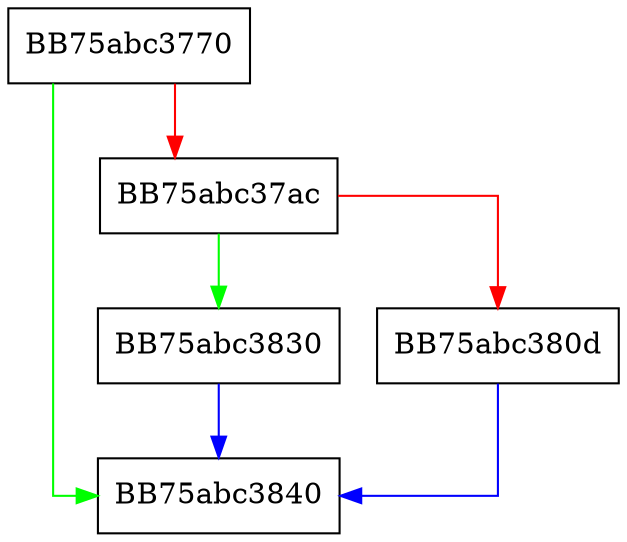 digraph eIL_shl64f {
  node [shape="box"];
  graph [splines=ortho];
  BB75abc3770 -> BB75abc3840 [color="green"];
  BB75abc3770 -> BB75abc37ac [color="red"];
  BB75abc37ac -> BB75abc3830 [color="green"];
  BB75abc37ac -> BB75abc380d [color="red"];
  BB75abc380d -> BB75abc3840 [color="blue"];
  BB75abc3830 -> BB75abc3840 [color="blue"];
}